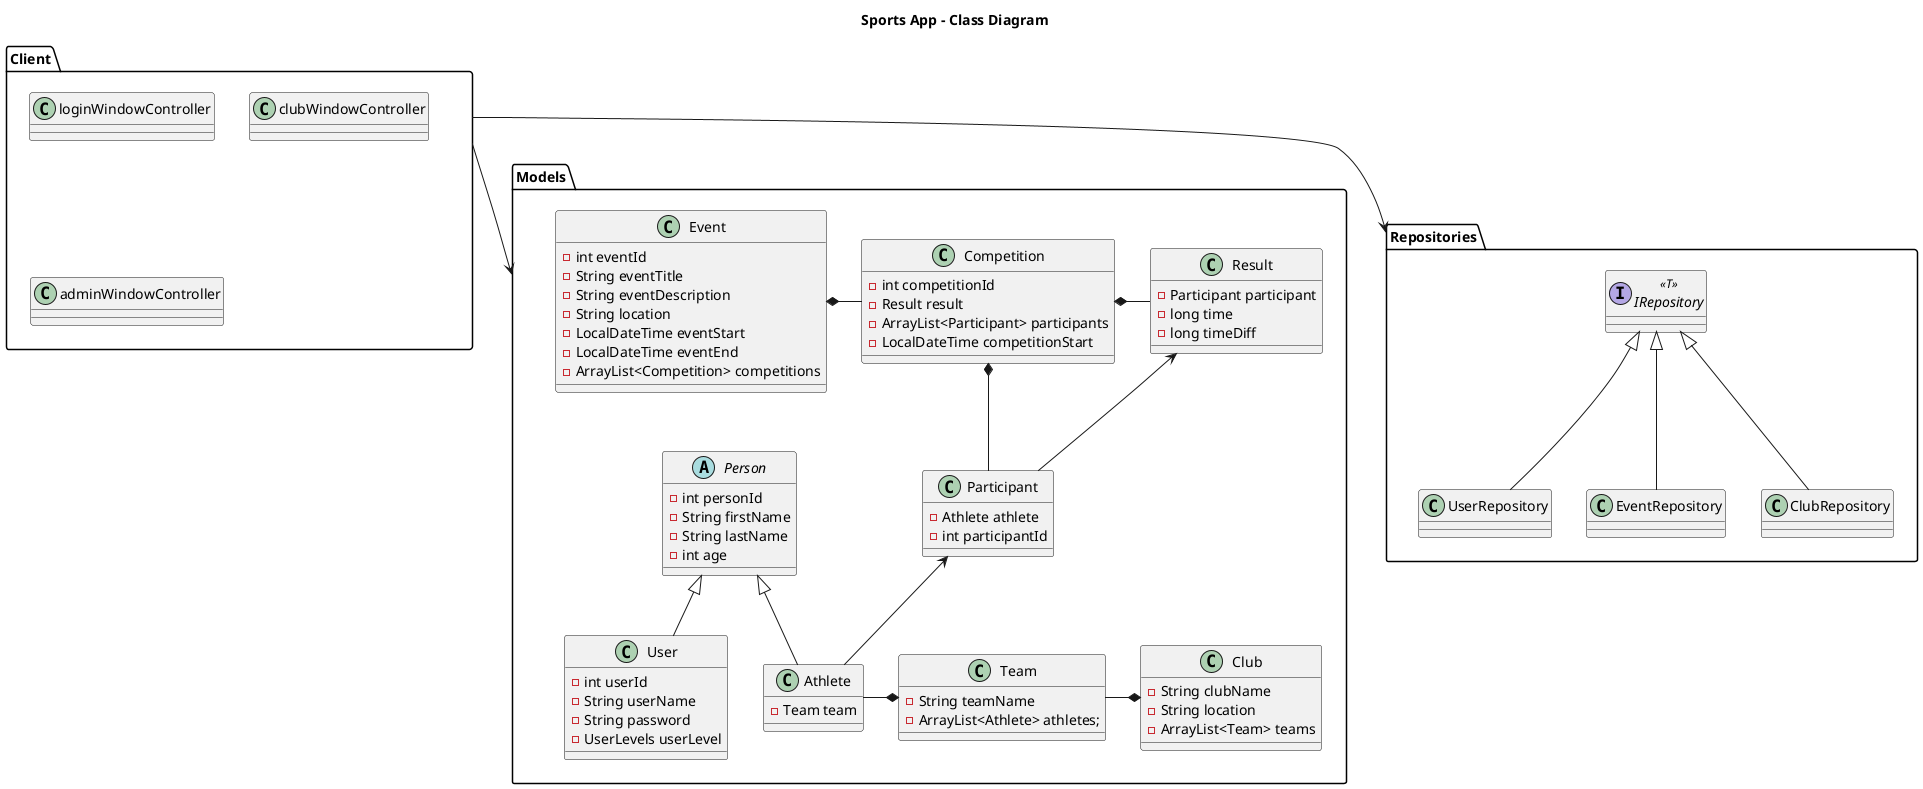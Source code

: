 @startuml
top to bottom direction
title Sports App - Class Diagram
package Models {
    class Event {
        -int eventId
        -String eventTitle
        -String eventDescription
        -String location
        -LocalDateTime eventStart
        -LocalDateTime eventEnd
        -ArrayList<Competition> competitions
    }
    
    class Competition {
        -int competitionId
        -Result result
        -ArrayList<Participant> participants
        -LocalDateTime competitionStart
    }
    
    abstract class Person {
        -int personId
        -String firstName
        -String lastName
        -int age
    }
    
    class Athlete {
        -Team team
    }
    
    class User {
        -int userId
        -String userName
        -String password
        -UserLevels userLevel
    }
    
    class Participant {
        -Athlete athlete
        -int participantId
    }
    
    class Team {
        -String teamName
        -ArrayList<Athlete> athletes;
    }
    
    class Club {
        -String clubName
        -String location
        -ArrayList<Team> teams
    }
    
    class Result {
        -Participant participant
        -long time
        -long timeDiff
    }
    
    Event *-right- Competition
    Competition *-down- Participant
    Person <|-down- Athlete
    Person <|-down- User
    Participant <-- Athlete
    Team *-left- Athlete
    Club *-left- Team
    Competition *-right- Result
    Result <-- Participant
}

package Repositories {
    interface IRepository<<T>> {
        
    }
    
    class UserRepository {
    
    }
    
    class EventRepository {
    
    }
    
    class ClubRepository {
    
    }
    
    IRepository <|-down- UserRepository
    IRepository <|-down- EventRepository
    IRepository <|-down- ClubRepository
}

package Client {
    class loginWindowController {
    }
    
    class clubWindowController {
    }
    
    class adminWindowController {
    }

}

Client --> Models
Client--> Repositories
@enduml